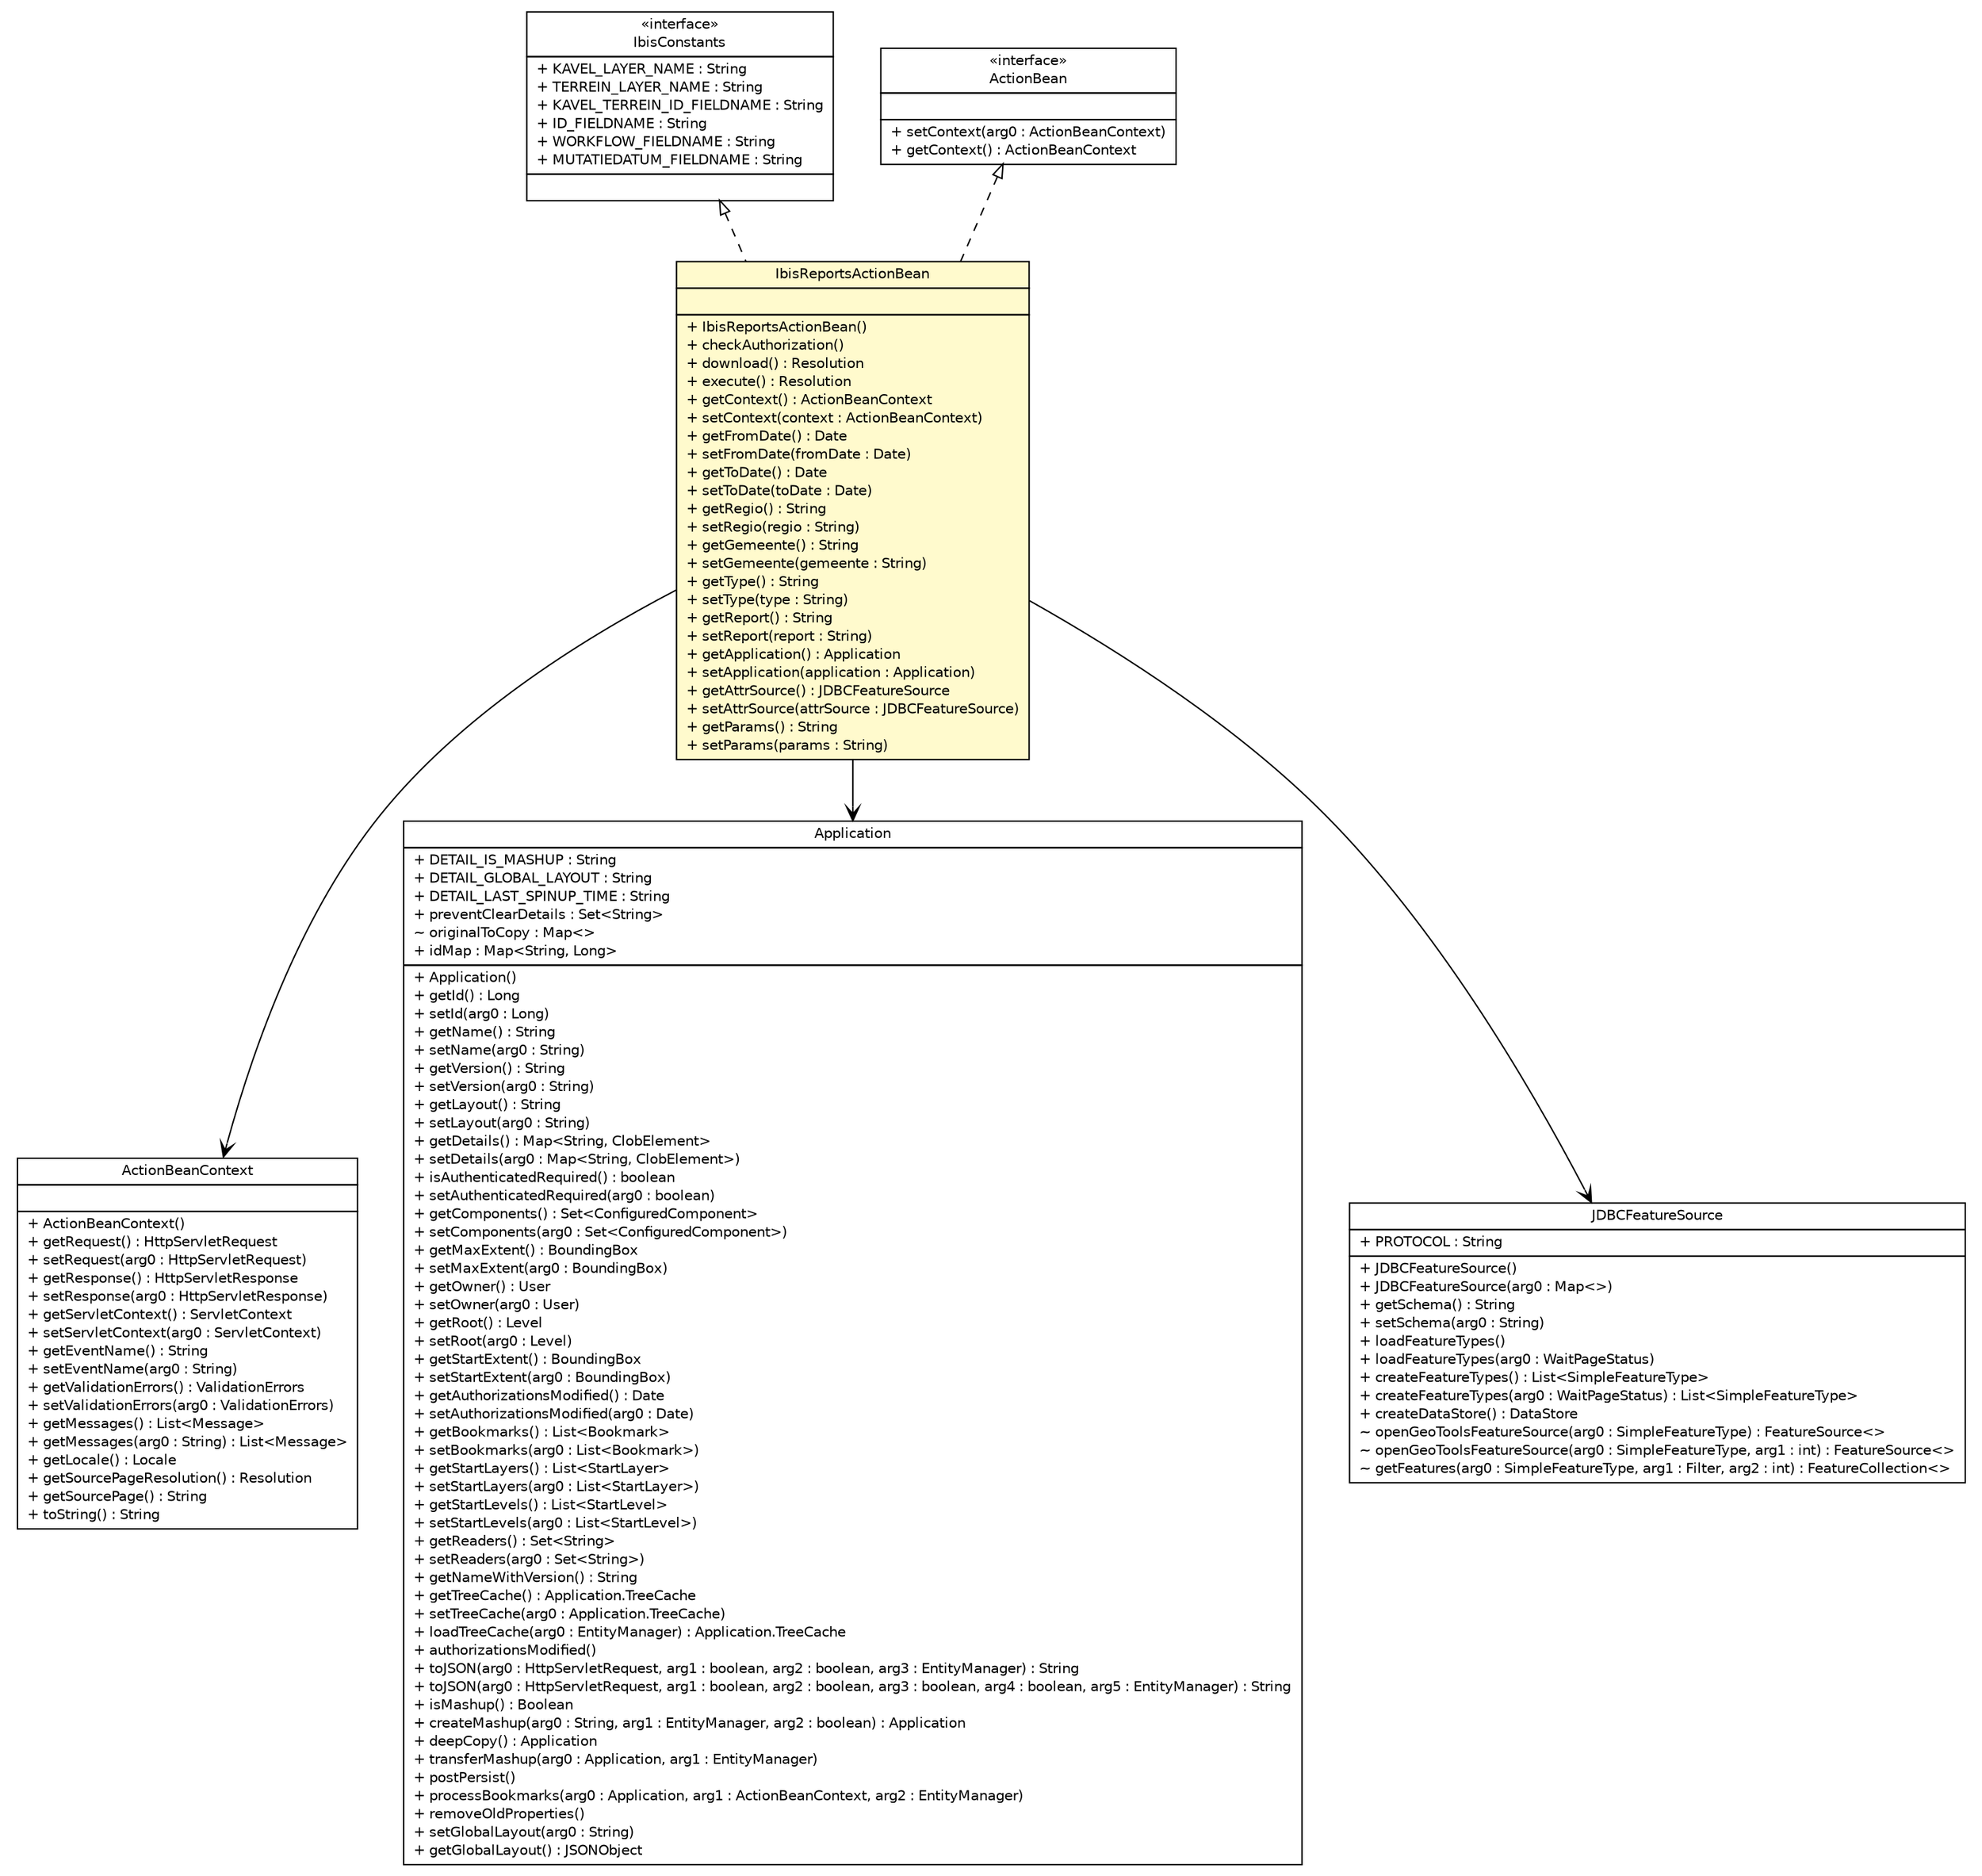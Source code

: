#!/usr/local/bin/dot
#
# Class diagram 
# Generated by UMLGraph version R5_6-24-gf6e263 (http://www.umlgraph.org/)
#

digraph G {
	edge [fontname="Helvetica",fontsize=10,labelfontname="Helvetica",labelfontsize=10];
	node [fontname="Helvetica",fontsize=10,shape=plaintext];
	nodesep=0.25;
	ranksep=0.5;
	// nl.b3p.viewer.ibis.util.IbisConstants
	c246 [label=<<table title="nl.b3p.viewer.ibis.util.IbisConstants" border="0" cellborder="1" cellspacing="0" cellpadding="2" port="p" href="../ibis/util/IbisConstants.html">
		<tr><td><table border="0" cellspacing="0" cellpadding="1">
<tr><td align="center" balign="center"> &#171;interface&#187; </td></tr>
<tr><td align="center" balign="center"> IbisConstants </td></tr>
		</table></td></tr>
		<tr><td><table border="0" cellspacing="0" cellpadding="1">
<tr><td align="left" balign="left"> + KAVEL_LAYER_NAME : String </td></tr>
<tr><td align="left" balign="left"> + TERREIN_LAYER_NAME : String </td></tr>
<tr><td align="left" balign="left"> + KAVEL_TERREIN_ID_FIELDNAME : String </td></tr>
<tr><td align="left" balign="left"> + ID_FIELDNAME : String </td></tr>
<tr><td align="left" balign="left"> + WORKFLOW_FIELDNAME : String </td></tr>
<tr><td align="left" balign="left"> + MUTATIEDATUM_FIELDNAME : String </td></tr>
		</table></td></tr>
		<tr><td><table border="0" cellspacing="0" cellpadding="1">
<tr><td align="left" balign="left">  </td></tr>
		</table></td></tr>
		</table>>, URL="../ibis/util/IbisConstants.html", fontname="Helvetica", fontcolor="black", fontsize=10.0];
	// nl.b3p.viewer.stripes.IbisReportsActionBean
	c257 [label=<<table title="nl.b3p.viewer.stripes.IbisReportsActionBean" border="0" cellborder="1" cellspacing="0" cellpadding="2" port="p" bgcolor="lemonChiffon" href="./IbisReportsActionBean.html">
		<tr><td><table border="0" cellspacing="0" cellpadding="1">
<tr><td align="center" balign="center"> IbisReportsActionBean </td></tr>
		</table></td></tr>
		<tr><td><table border="0" cellspacing="0" cellpadding="1">
<tr><td align="left" balign="left">  </td></tr>
		</table></td></tr>
		<tr><td><table border="0" cellspacing="0" cellpadding="1">
<tr><td align="left" balign="left"> + IbisReportsActionBean() </td></tr>
<tr><td align="left" balign="left"> + checkAuthorization() </td></tr>
<tr><td align="left" balign="left"> + download() : Resolution </td></tr>
<tr><td align="left" balign="left"> + execute() : Resolution </td></tr>
<tr><td align="left" balign="left"> + getContext() : ActionBeanContext </td></tr>
<tr><td align="left" balign="left"> + setContext(context : ActionBeanContext) </td></tr>
<tr><td align="left" balign="left"> + getFromDate() : Date </td></tr>
<tr><td align="left" balign="left"> + setFromDate(fromDate : Date) </td></tr>
<tr><td align="left" balign="left"> + getToDate() : Date </td></tr>
<tr><td align="left" balign="left"> + setToDate(toDate : Date) </td></tr>
<tr><td align="left" balign="left"> + getRegio() : String </td></tr>
<tr><td align="left" balign="left"> + setRegio(regio : String) </td></tr>
<tr><td align="left" balign="left"> + getGemeente() : String </td></tr>
<tr><td align="left" balign="left"> + setGemeente(gemeente : String) </td></tr>
<tr><td align="left" balign="left"> + getType() : String </td></tr>
<tr><td align="left" balign="left"> + setType(type : String) </td></tr>
<tr><td align="left" balign="left"> + getReport() : String </td></tr>
<tr><td align="left" balign="left"> + setReport(report : String) </td></tr>
<tr><td align="left" balign="left"> + getApplication() : Application </td></tr>
<tr><td align="left" balign="left"> + setApplication(application : Application) </td></tr>
<tr><td align="left" balign="left"> + getAttrSource() : JDBCFeatureSource </td></tr>
<tr><td align="left" balign="left"> + setAttrSource(attrSource : JDBCFeatureSource) </td></tr>
<tr><td align="left" balign="left"> + getParams() : String </td></tr>
<tr><td align="left" balign="left"> + setParams(params : String) </td></tr>
		</table></td></tr>
		</table>>, URL="./IbisReportsActionBean.html", fontname="Helvetica", fontcolor="black", fontsize=10.0];
	//nl.b3p.viewer.stripes.IbisReportsActionBean implements net.sourceforge.stripes.action.ActionBean
	c259:p -> c257:p [dir=back,arrowtail=empty,style=dashed];
	//nl.b3p.viewer.stripes.IbisReportsActionBean implements nl.b3p.viewer.ibis.util.IbisConstants
	c246:p -> c257:p [dir=back,arrowtail=empty,style=dashed];
	// nl.b3p.viewer.stripes.IbisReportsActionBean NAVASSOC net.sourceforge.stripes.action.ActionBeanContext
	c257:p -> c260:p [taillabel="", label="", headlabel="", fontname="Helvetica", fontcolor="black", fontsize=10.0, color="black", arrowhead=open];
	// nl.b3p.viewer.stripes.IbisReportsActionBean NAVASSOC nl.b3p.viewer.config.app.Application
	c257:p -> c261:p [taillabel="", label="", headlabel="", fontname="Helvetica", fontcolor="black", fontsize=10.0, color="black", arrowhead=open];
	// nl.b3p.viewer.stripes.IbisReportsActionBean NAVASSOC nl.b3p.viewer.config.services.JDBCFeatureSource
	c257:p -> c262:p [taillabel="", label="", headlabel="", fontname="Helvetica", fontcolor="black", fontsize=10.0, color="black", arrowhead=open];
	// nl.b3p.viewer.config.services.JDBCFeatureSource
	c262 [label=<<table title="nl.b3p.viewer.config.services.JDBCFeatureSource" border="0" cellborder="1" cellspacing="0" cellpadding="2" port="p">
		<tr><td><table border="0" cellspacing="0" cellpadding="1">
<tr><td align="center" balign="center"> JDBCFeatureSource </td></tr>
		</table></td></tr>
		<tr><td><table border="0" cellspacing="0" cellpadding="1">
<tr><td align="left" balign="left"> + PROTOCOL : String </td></tr>
		</table></td></tr>
		<tr><td><table border="0" cellspacing="0" cellpadding="1">
<tr><td align="left" balign="left"> + JDBCFeatureSource() </td></tr>
<tr><td align="left" balign="left"> + JDBCFeatureSource(arg0 : Map&lt;&gt;) </td></tr>
<tr><td align="left" balign="left"> + getSchema() : String </td></tr>
<tr><td align="left" balign="left"> + setSchema(arg0 : String) </td></tr>
<tr><td align="left" balign="left"> + loadFeatureTypes() </td></tr>
<tr><td align="left" balign="left"> + loadFeatureTypes(arg0 : WaitPageStatus) </td></tr>
<tr><td align="left" balign="left"> + createFeatureTypes() : List&lt;SimpleFeatureType&gt; </td></tr>
<tr><td align="left" balign="left"> + createFeatureTypes(arg0 : WaitPageStatus) : List&lt;SimpleFeatureType&gt; </td></tr>
<tr><td align="left" balign="left"> + createDataStore() : DataStore </td></tr>
<tr><td align="left" balign="left"> ~ openGeoToolsFeatureSource(arg0 : SimpleFeatureType) : FeatureSource&lt;&gt; </td></tr>
<tr><td align="left" balign="left"> ~ openGeoToolsFeatureSource(arg0 : SimpleFeatureType, arg1 : int) : FeatureSource&lt;&gt; </td></tr>
<tr><td align="left" balign="left"> ~ getFeatures(arg0 : SimpleFeatureType, arg1 : Filter, arg2 : int) : FeatureCollection&lt;&gt; </td></tr>
		</table></td></tr>
		</table>>, URL="null", fontname="Helvetica", fontcolor="black", fontsize=10.0];
	// net.sourceforge.stripes.action.ActionBeanContext
	c260 [label=<<table title="net.sourceforge.stripes.action.ActionBeanContext" border="0" cellborder="1" cellspacing="0" cellpadding="2" port="p">
		<tr><td><table border="0" cellspacing="0" cellpadding="1">
<tr><td align="center" balign="center"> ActionBeanContext </td></tr>
		</table></td></tr>
		<tr><td><table border="0" cellspacing="0" cellpadding="1">
<tr><td align="left" balign="left">  </td></tr>
		</table></td></tr>
		<tr><td><table border="0" cellspacing="0" cellpadding="1">
<tr><td align="left" balign="left"> + ActionBeanContext() </td></tr>
<tr><td align="left" balign="left"> + getRequest() : HttpServletRequest </td></tr>
<tr><td align="left" balign="left"> + setRequest(arg0 : HttpServletRequest) </td></tr>
<tr><td align="left" balign="left"> + getResponse() : HttpServletResponse </td></tr>
<tr><td align="left" balign="left"> + setResponse(arg0 : HttpServletResponse) </td></tr>
<tr><td align="left" balign="left"> + getServletContext() : ServletContext </td></tr>
<tr><td align="left" balign="left"> + setServletContext(arg0 : ServletContext) </td></tr>
<tr><td align="left" balign="left"> + getEventName() : String </td></tr>
<tr><td align="left" balign="left"> + setEventName(arg0 : String) </td></tr>
<tr><td align="left" balign="left"> + getValidationErrors() : ValidationErrors </td></tr>
<tr><td align="left" balign="left"> + setValidationErrors(arg0 : ValidationErrors) </td></tr>
<tr><td align="left" balign="left"> + getMessages() : List&lt;Message&gt; </td></tr>
<tr><td align="left" balign="left"> + getMessages(arg0 : String) : List&lt;Message&gt; </td></tr>
<tr><td align="left" balign="left"> + getLocale() : Locale </td></tr>
<tr><td align="left" balign="left"> + getSourcePageResolution() : Resolution </td></tr>
<tr><td align="left" balign="left"> + getSourcePage() : String </td></tr>
<tr><td align="left" balign="left"> + toString() : String </td></tr>
		</table></td></tr>
		</table>>, URL="null", fontname="Helvetica", fontcolor="black", fontsize=10.0];
	// net.sourceforge.stripes.action.ActionBean
	c259 [label=<<table title="net.sourceforge.stripes.action.ActionBean" border="0" cellborder="1" cellspacing="0" cellpadding="2" port="p">
		<tr><td><table border="0" cellspacing="0" cellpadding="1">
<tr><td align="center" balign="center"> &#171;interface&#187; </td></tr>
<tr><td align="center" balign="center"> ActionBean </td></tr>
		</table></td></tr>
		<tr><td><table border="0" cellspacing="0" cellpadding="1">
<tr><td align="left" balign="left">  </td></tr>
		</table></td></tr>
		<tr><td><table border="0" cellspacing="0" cellpadding="1">
<tr><td align="left" balign="left"> + setContext(arg0 : ActionBeanContext) </td></tr>
<tr><td align="left" balign="left"> + getContext() : ActionBeanContext </td></tr>
		</table></td></tr>
		</table>>, URL="null", fontname="Helvetica", fontcolor="black", fontsize=10.0];
	// nl.b3p.viewer.config.app.Application
	c261 [label=<<table title="nl.b3p.viewer.config.app.Application" border="0" cellborder="1" cellspacing="0" cellpadding="2" port="p">
		<tr><td><table border="0" cellspacing="0" cellpadding="1">
<tr><td align="center" balign="center"> Application </td></tr>
		</table></td></tr>
		<tr><td><table border="0" cellspacing="0" cellpadding="1">
<tr><td align="left" balign="left"> + DETAIL_IS_MASHUP : String </td></tr>
<tr><td align="left" balign="left"> + DETAIL_GLOBAL_LAYOUT : String </td></tr>
<tr><td align="left" balign="left"> + DETAIL_LAST_SPINUP_TIME : String </td></tr>
<tr><td align="left" balign="left"> + preventClearDetails : Set&lt;String&gt; </td></tr>
<tr><td align="left" balign="left"> ~ originalToCopy : Map&lt;&gt; </td></tr>
<tr><td align="left" balign="left"> + idMap : Map&lt;String, Long&gt; </td></tr>
		</table></td></tr>
		<tr><td><table border="0" cellspacing="0" cellpadding="1">
<tr><td align="left" balign="left"> + Application() </td></tr>
<tr><td align="left" balign="left"> + getId() : Long </td></tr>
<tr><td align="left" balign="left"> + setId(arg0 : Long) </td></tr>
<tr><td align="left" balign="left"> + getName() : String </td></tr>
<tr><td align="left" balign="left"> + setName(arg0 : String) </td></tr>
<tr><td align="left" balign="left"> + getVersion() : String </td></tr>
<tr><td align="left" balign="left"> + setVersion(arg0 : String) </td></tr>
<tr><td align="left" balign="left"> + getLayout() : String </td></tr>
<tr><td align="left" balign="left"> + setLayout(arg0 : String) </td></tr>
<tr><td align="left" balign="left"> + getDetails() : Map&lt;String, ClobElement&gt; </td></tr>
<tr><td align="left" balign="left"> + setDetails(arg0 : Map&lt;String, ClobElement&gt;) </td></tr>
<tr><td align="left" balign="left"> + isAuthenticatedRequired() : boolean </td></tr>
<tr><td align="left" balign="left"> + setAuthenticatedRequired(arg0 : boolean) </td></tr>
<tr><td align="left" balign="left"> + getComponents() : Set&lt;ConfiguredComponent&gt; </td></tr>
<tr><td align="left" balign="left"> + setComponents(arg0 : Set&lt;ConfiguredComponent&gt;) </td></tr>
<tr><td align="left" balign="left"> + getMaxExtent() : BoundingBox </td></tr>
<tr><td align="left" balign="left"> + setMaxExtent(arg0 : BoundingBox) </td></tr>
<tr><td align="left" balign="left"> + getOwner() : User </td></tr>
<tr><td align="left" balign="left"> + setOwner(arg0 : User) </td></tr>
<tr><td align="left" balign="left"> + getRoot() : Level </td></tr>
<tr><td align="left" balign="left"> + setRoot(arg0 : Level) </td></tr>
<tr><td align="left" balign="left"> + getStartExtent() : BoundingBox </td></tr>
<tr><td align="left" balign="left"> + setStartExtent(arg0 : BoundingBox) </td></tr>
<tr><td align="left" balign="left"> + getAuthorizationsModified() : Date </td></tr>
<tr><td align="left" balign="left"> + setAuthorizationsModified(arg0 : Date) </td></tr>
<tr><td align="left" balign="left"> + getBookmarks() : List&lt;Bookmark&gt; </td></tr>
<tr><td align="left" balign="left"> + setBookmarks(arg0 : List&lt;Bookmark&gt;) </td></tr>
<tr><td align="left" balign="left"> + getStartLayers() : List&lt;StartLayer&gt; </td></tr>
<tr><td align="left" balign="left"> + setStartLayers(arg0 : List&lt;StartLayer&gt;) </td></tr>
<tr><td align="left" balign="left"> + getStartLevels() : List&lt;StartLevel&gt; </td></tr>
<tr><td align="left" balign="left"> + setStartLevels(arg0 : List&lt;StartLevel&gt;) </td></tr>
<tr><td align="left" balign="left"> + getReaders() : Set&lt;String&gt; </td></tr>
<tr><td align="left" balign="left"> + setReaders(arg0 : Set&lt;String&gt;) </td></tr>
<tr><td align="left" balign="left"> + getNameWithVersion() : String </td></tr>
<tr><td align="left" balign="left"> + getTreeCache() : Application.TreeCache </td></tr>
<tr><td align="left" balign="left"> + setTreeCache(arg0 : Application.TreeCache) </td></tr>
<tr><td align="left" balign="left"> + loadTreeCache(arg0 : EntityManager) : Application.TreeCache </td></tr>
<tr><td align="left" balign="left"> + authorizationsModified() </td></tr>
<tr><td align="left" balign="left"> + toJSON(arg0 : HttpServletRequest, arg1 : boolean, arg2 : boolean, arg3 : EntityManager) : String </td></tr>
<tr><td align="left" balign="left"> + toJSON(arg0 : HttpServletRequest, arg1 : boolean, arg2 : boolean, arg3 : boolean, arg4 : boolean, arg5 : EntityManager) : String </td></tr>
<tr><td align="left" balign="left"> + isMashup() : Boolean </td></tr>
<tr><td align="left" balign="left"> + createMashup(arg0 : String, arg1 : EntityManager, arg2 : boolean) : Application </td></tr>
<tr><td align="left" balign="left"> + deepCopy() : Application </td></tr>
<tr><td align="left" balign="left"> + transferMashup(arg0 : Application, arg1 : EntityManager) </td></tr>
<tr><td align="left" balign="left"> + postPersist() </td></tr>
<tr><td align="left" balign="left"> + processBookmarks(arg0 : Application, arg1 : ActionBeanContext, arg2 : EntityManager) </td></tr>
<tr><td align="left" balign="left"> + removeOldProperties() </td></tr>
<tr><td align="left" balign="left"> + setGlobalLayout(arg0 : String) </td></tr>
<tr><td align="left" balign="left"> + getGlobalLayout() : JSONObject </td></tr>
		</table></td></tr>
		</table>>, URL="null", fontname="Helvetica", fontcolor="black", fontsize=10.0];
}

